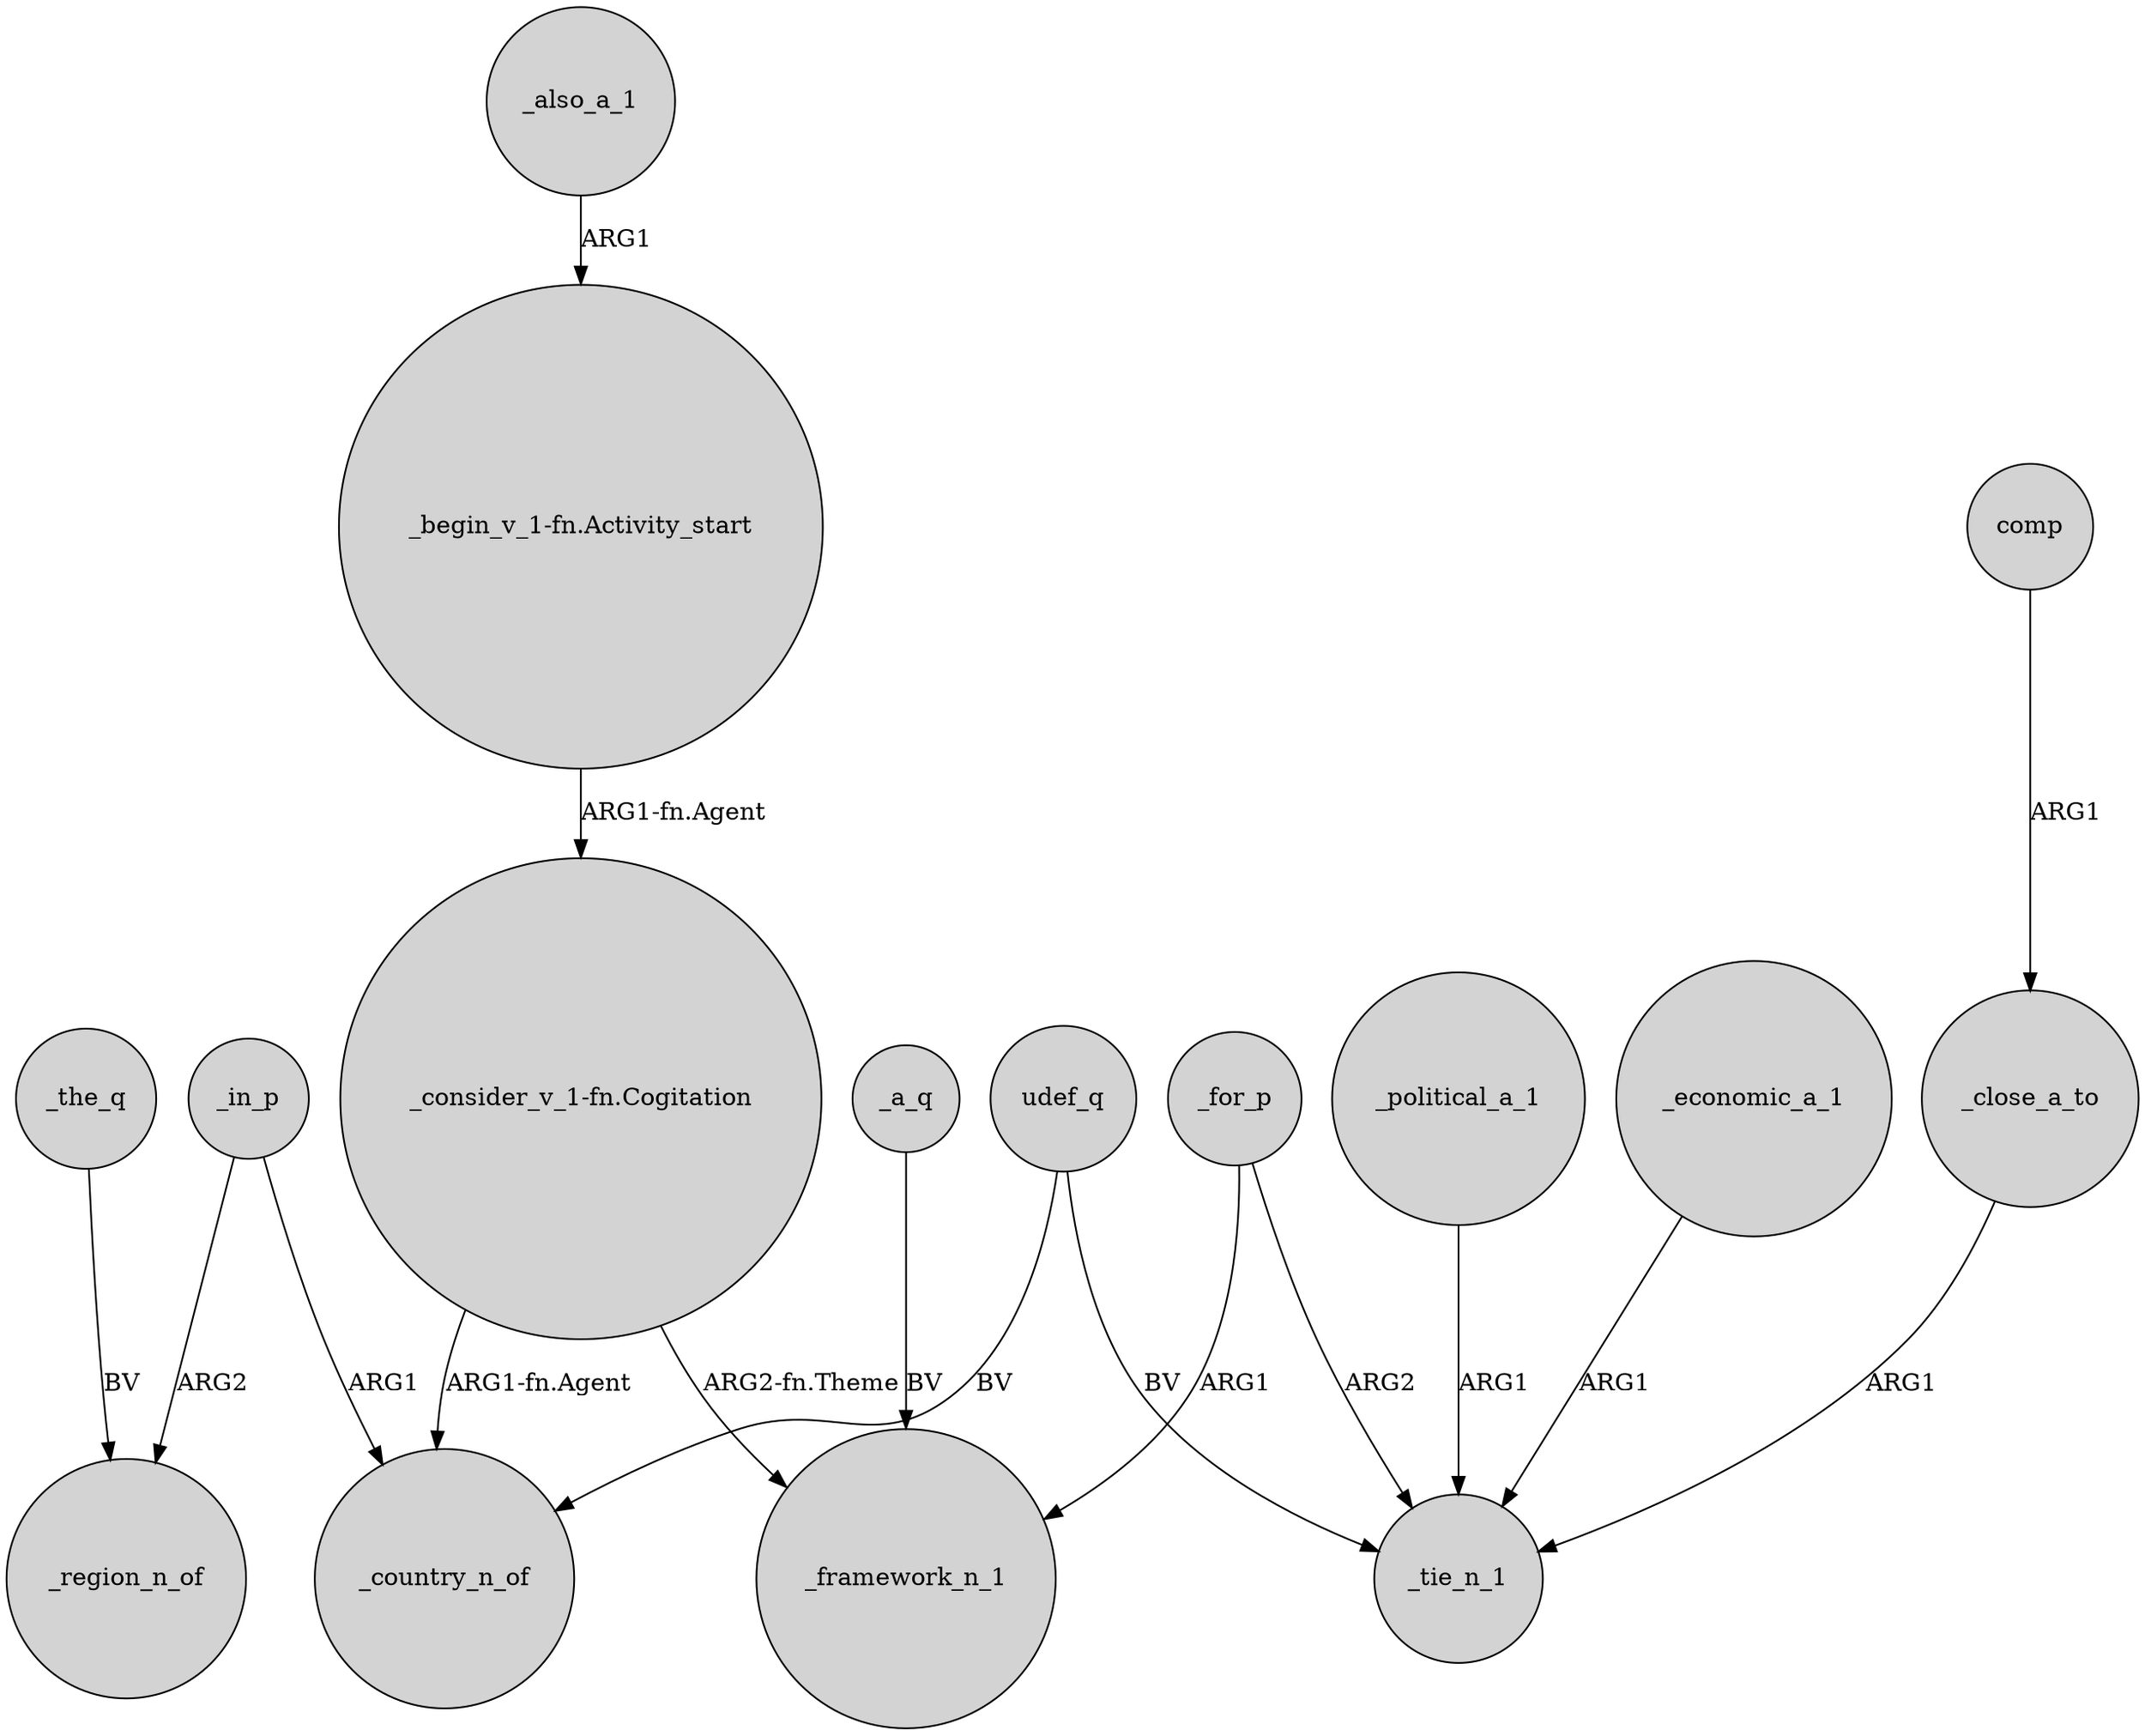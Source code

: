 digraph {
	node [shape=circle style=filled]
	"_consider_v_1-fn.Cogitation" -> _country_n_of [label="ARG1-fn.Agent"]
	_also_a_1 -> "_begin_v_1-fn.Activity_start" [label=ARG1]
	_in_p -> _country_n_of [label=ARG1]
	_for_p -> _framework_n_1 [label=ARG1]
	comp -> _close_a_to [label=ARG1]
	_close_a_to -> _tie_n_1 [label=ARG1]
	_in_p -> _region_n_of [label=ARG2]
	_political_a_1 -> _tie_n_1 [label=ARG1]
	_a_q -> _framework_n_1 [label=BV]
	"_consider_v_1-fn.Cogitation" -> _framework_n_1 [label="ARG2-fn.Theme"]
	_economic_a_1 -> _tie_n_1 [label=ARG1]
	_for_p -> _tie_n_1 [label=ARG2]
	_the_q -> _region_n_of [label=BV]
	udef_q -> _tie_n_1 [label=BV]
	"_begin_v_1-fn.Activity_start" -> "_consider_v_1-fn.Cogitation" [label="ARG1-fn.Agent"]
	udef_q -> _country_n_of [label=BV]
}
